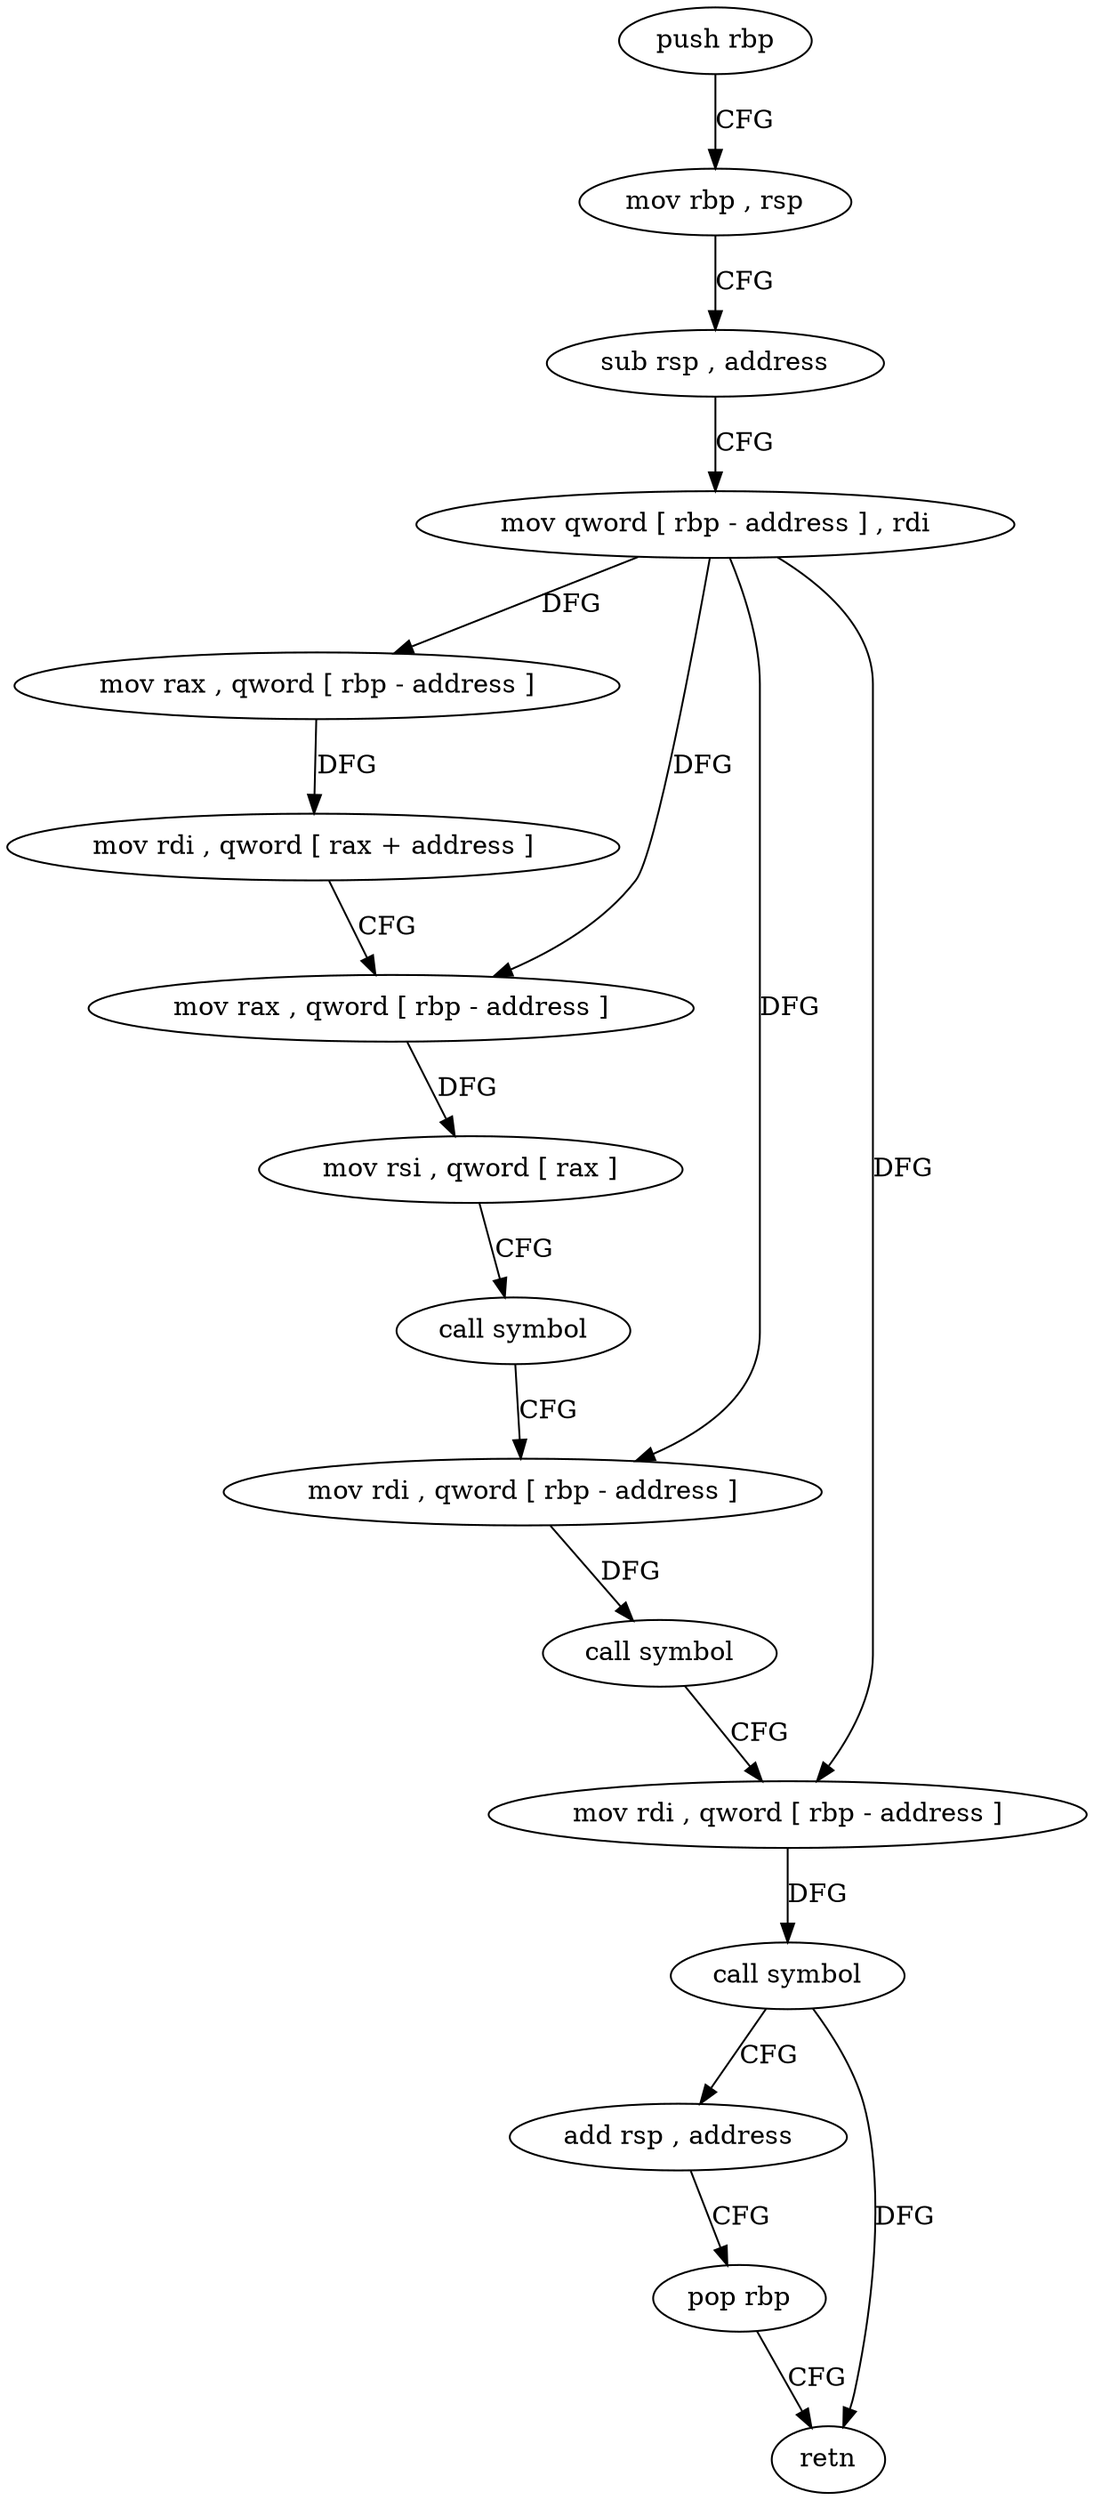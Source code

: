 digraph "func" {
"4321360" [label = "push rbp" ]
"4321361" [label = "mov rbp , rsp" ]
"4321364" [label = "sub rsp , address" ]
"4321368" [label = "mov qword [ rbp - address ] , rdi" ]
"4321372" [label = "mov rax , qword [ rbp - address ]" ]
"4321376" [label = "mov rdi , qword [ rax + address ]" ]
"4321380" [label = "mov rax , qword [ rbp - address ]" ]
"4321384" [label = "mov rsi , qword [ rax ]" ]
"4321387" [label = "call symbol" ]
"4321392" [label = "mov rdi , qword [ rbp - address ]" ]
"4321396" [label = "call symbol" ]
"4321401" [label = "mov rdi , qword [ rbp - address ]" ]
"4321405" [label = "call symbol" ]
"4321410" [label = "add rsp , address" ]
"4321414" [label = "pop rbp" ]
"4321415" [label = "retn" ]
"4321360" -> "4321361" [ label = "CFG" ]
"4321361" -> "4321364" [ label = "CFG" ]
"4321364" -> "4321368" [ label = "CFG" ]
"4321368" -> "4321372" [ label = "DFG" ]
"4321368" -> "4321380" [ label = "DFG" ]
"4321368" -> "4321392" [ label = "DFG" ]
"4321368" -> "4321401" [ label = "DFG" ]
"4321372" -> "4321376" [ label = "DFG" ]
"4321376" -> "4321380" [ label = "CFG" ]
"4321380" -> "4321384" [ label = "DFG" ]
"4321384" -> "4321387" [ label = "CFG" ]
"4321387" -> "4321392" [ label = "CFG" ]
"4321392" -> "4321396" [ label = "DFG" ]
"4321396" -> "4321401" [ label = "CFG" ]
"4321401" -> "4321405" [ label = "DFG" ]
"4321405" -> "4321410" [ label = "CFG" ]
"4321405" -> "4321415" [ label = "DFG" ]
"4321410" -> "4321414" [ label = "CFG" ]
"4321414" -> "4321415" [ label = "CFG" ]
}
